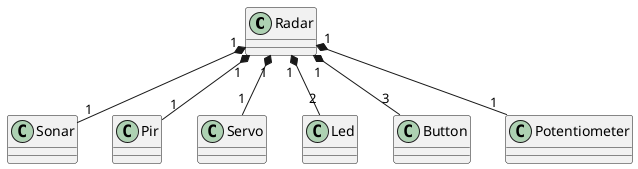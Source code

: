 @startuml classes

Radar "1" *-- "1" Sonar
Radar "1" *-- "1" Pir
Radar "1" *-- "1" Servo
Radar "1" *-- "2" Led
Radar "1" *-- "3" Button
Radar "1" *-- "1" Potentiometer

@enduml